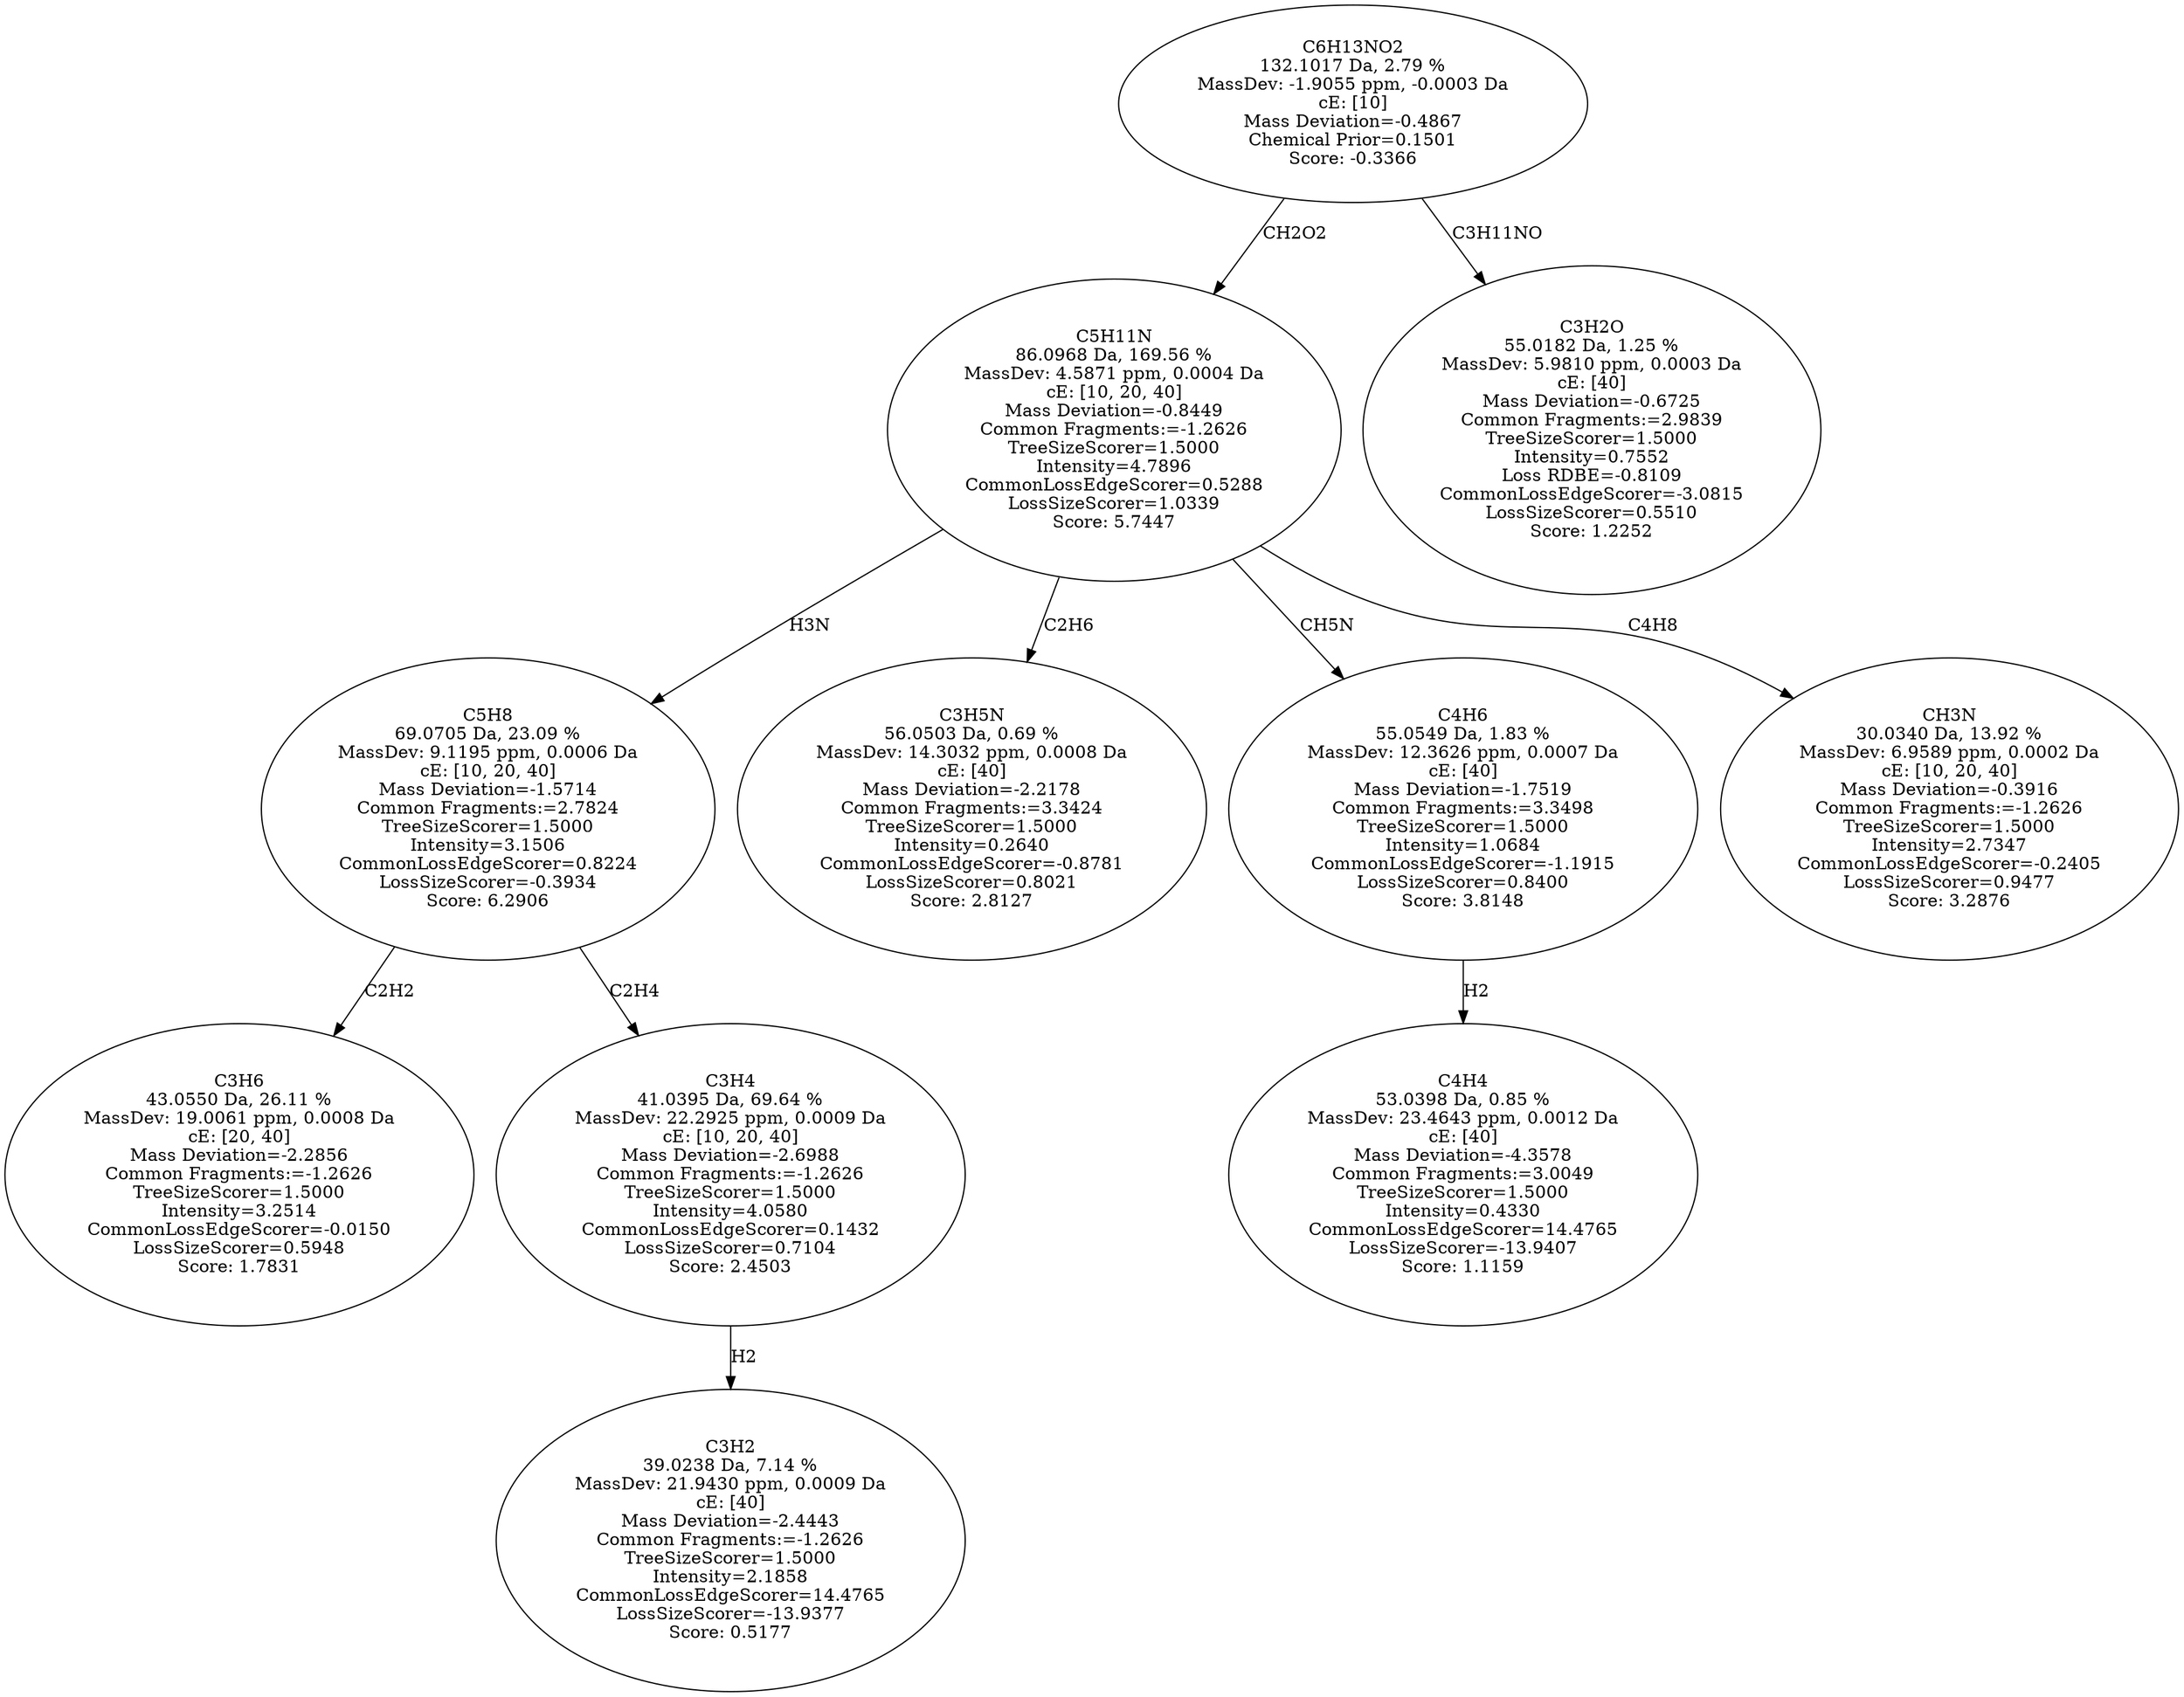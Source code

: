 strict digraph {
v1 [label="C3H6\n43.0550 Da, 26.11 %\nMassDev: 19.0061 ppm, 0.0008 Da\ncE: [20, 40]\nMass Deviation=-2.2856\nCommon Fragments:=-1.2626\nTreeSizeScorer=1.5000\nIntensity=3.2514\nCommonLossEdgeScorer=-0.0150\nLossSizeScorer=0.5948\nScore: 1.7831"];
v2 [label="C3H2\n39.0238 Da, 7.14 %\nMassDev: 21.9430 ppm, 0.0009 Da\ncE: [40]\nMass Deviation=-2.4443\nCommon Fragments:=-1.2626\nTreeSizeScorer=1.5000\nIntensity=2.1858\nCommonLossEdgeScorer=14.4765\nLossSizeScorer=-13.9377\nScore: 0.5177"];
v3 [label="C3H4\n41.0395 Da, 69.64 %\nMassDev: 22.2925 ppm, 0.0009 Da\ncE: [10, 20, 40]\nMass Deviation=-2.6988\nCommon Fragments:=-1.2626\nTreeSizeScorer=1.5000\nIntensity=4.0580\nCommonLossEdgeScorer=0.1432\nLossSizeScorer=0.7104\nScore: 2.4503"];
v4 [label="C5H8\n69.0705 Da, 23.09 %\nMassDev: 9.1195 ppm, 0.0006 Da\ncE: [10, 20, 40]\nMass Deviation=-1.5714\nCommon Fragments:=2.7824\nTreeSizeScorer=1.5000\nIntensity=3.1506\nCommonLossEdgeScorer=0.8224\nLossSizeScorer=-0.3934\nScore: 6.2906"];
v5 [label="C3H5N\n56.0503 Da, 0.69 %\nMassDev: 14.3032 ppm, 0.0008 Da\ncE: [40]\nMass Deviation=-2.2178\nCommon Fragments:=3.3424\nTreeSizeScorer=1.5000\nIntensity=0.2640\nCommonLossEdgeScorer=-0.8781\nLossSizeScorer=0.8021\nScore: 2.8127"];
v6 [label="C4H4\n53.0398 Da, 0.85 %\nMassDev: 23.4643 ppm, 0.0012 Da\ncE: [40]\nMass Deviation=-4.3578\nCommon Fragments:=3.0049\nTreeSizeScorer=1.5000\nIntensity=0.4330\nCommonLossEdgeScorer=14.4765\nLossSizeScorer=-13.9407\nScore: 1.1159"];
v7 [label="C4H6\n55.0549 Da, 1.83 %\nMassDev: 12.3626 ppm, 0.0007 Da\ncE: [40]\nMass Deviation=-1.7519\nCommon Fragments:=3.3498\nTreeSizeScorer=1.5000\nIntensity=1.0684\nCommonLossEdgeScorer=-1.1915\nLossSizeScorer=0.8400\nScore: 3.8148"];
v8 [label="CH3N\n30.0340 Da, 13.92 %\nMassDev: 6.9589 ppm, 0.0002 Da\ncE: [10, 20, 40]\nMass Deviation=-0.3916\nCommon Fragments:=-1.2626\nTreeSizeScorer=1.5000\nIntensity=2.7347\nCommonLossEdgeScorer=-0.2405\nLossSizeScorer=0.9477\nScore: 3.2876"];
v9 [label="C5H11N\n86.0968 Da, 169.56 %\nMassDev: 4.5871 ppm, 0.0004 Da\ncE: [10, 20, 40]\nMass Deviation=-0.8449\nCommon Fragments:=-1.2626\nTreeSizeScorer=1.5000\nIntensity=4.7896\nCommonLossEdgeScorer=0.5288\nLossSizeScorer=1.0339\nScore: 5.7447"];
v10 [label="C3H2O\n55.0182 Da, 1.25 %\nMassDev: 5.9810 ppm, 0.0003 Da\ncE: [40]\nMass Deviation=-0.6725\nCommon Fragments:=2.9839\nTreeSizeScorer=1.5000\nIntensity=0.7552\nLoss RDBE=-0.8109\nCommonLossEdgeScorer=-3.0815\nLossSizeScorer=0.5510\nScore: 1.2252"];
v11 [label="C6H13NO2\n132.1017 Da, 2.79 %\nMassDev: -1.9055 ppm, -0.0003 Da\ncE: [10]\nMass Deviation=-0.4867\nChemical Prior=0.1501\nScore: -0.3366"];
v4 -> v1 [label="C2H2"];
v3 -> v2 [label="H2"];
v4 -> v3 [label="C2H4"];
v9 -> v4 [label="H3N"];
v9 -> v5 [label="C2H6"];
v7 -> v6 [label="H2"];
v9 -> v7 [label="CH5N"];
v9 -> v8 [label="C4H8"];
v11 -> v9 [label="CH2O2"];
v11 -> v10 [label="C3H11NO"];
}